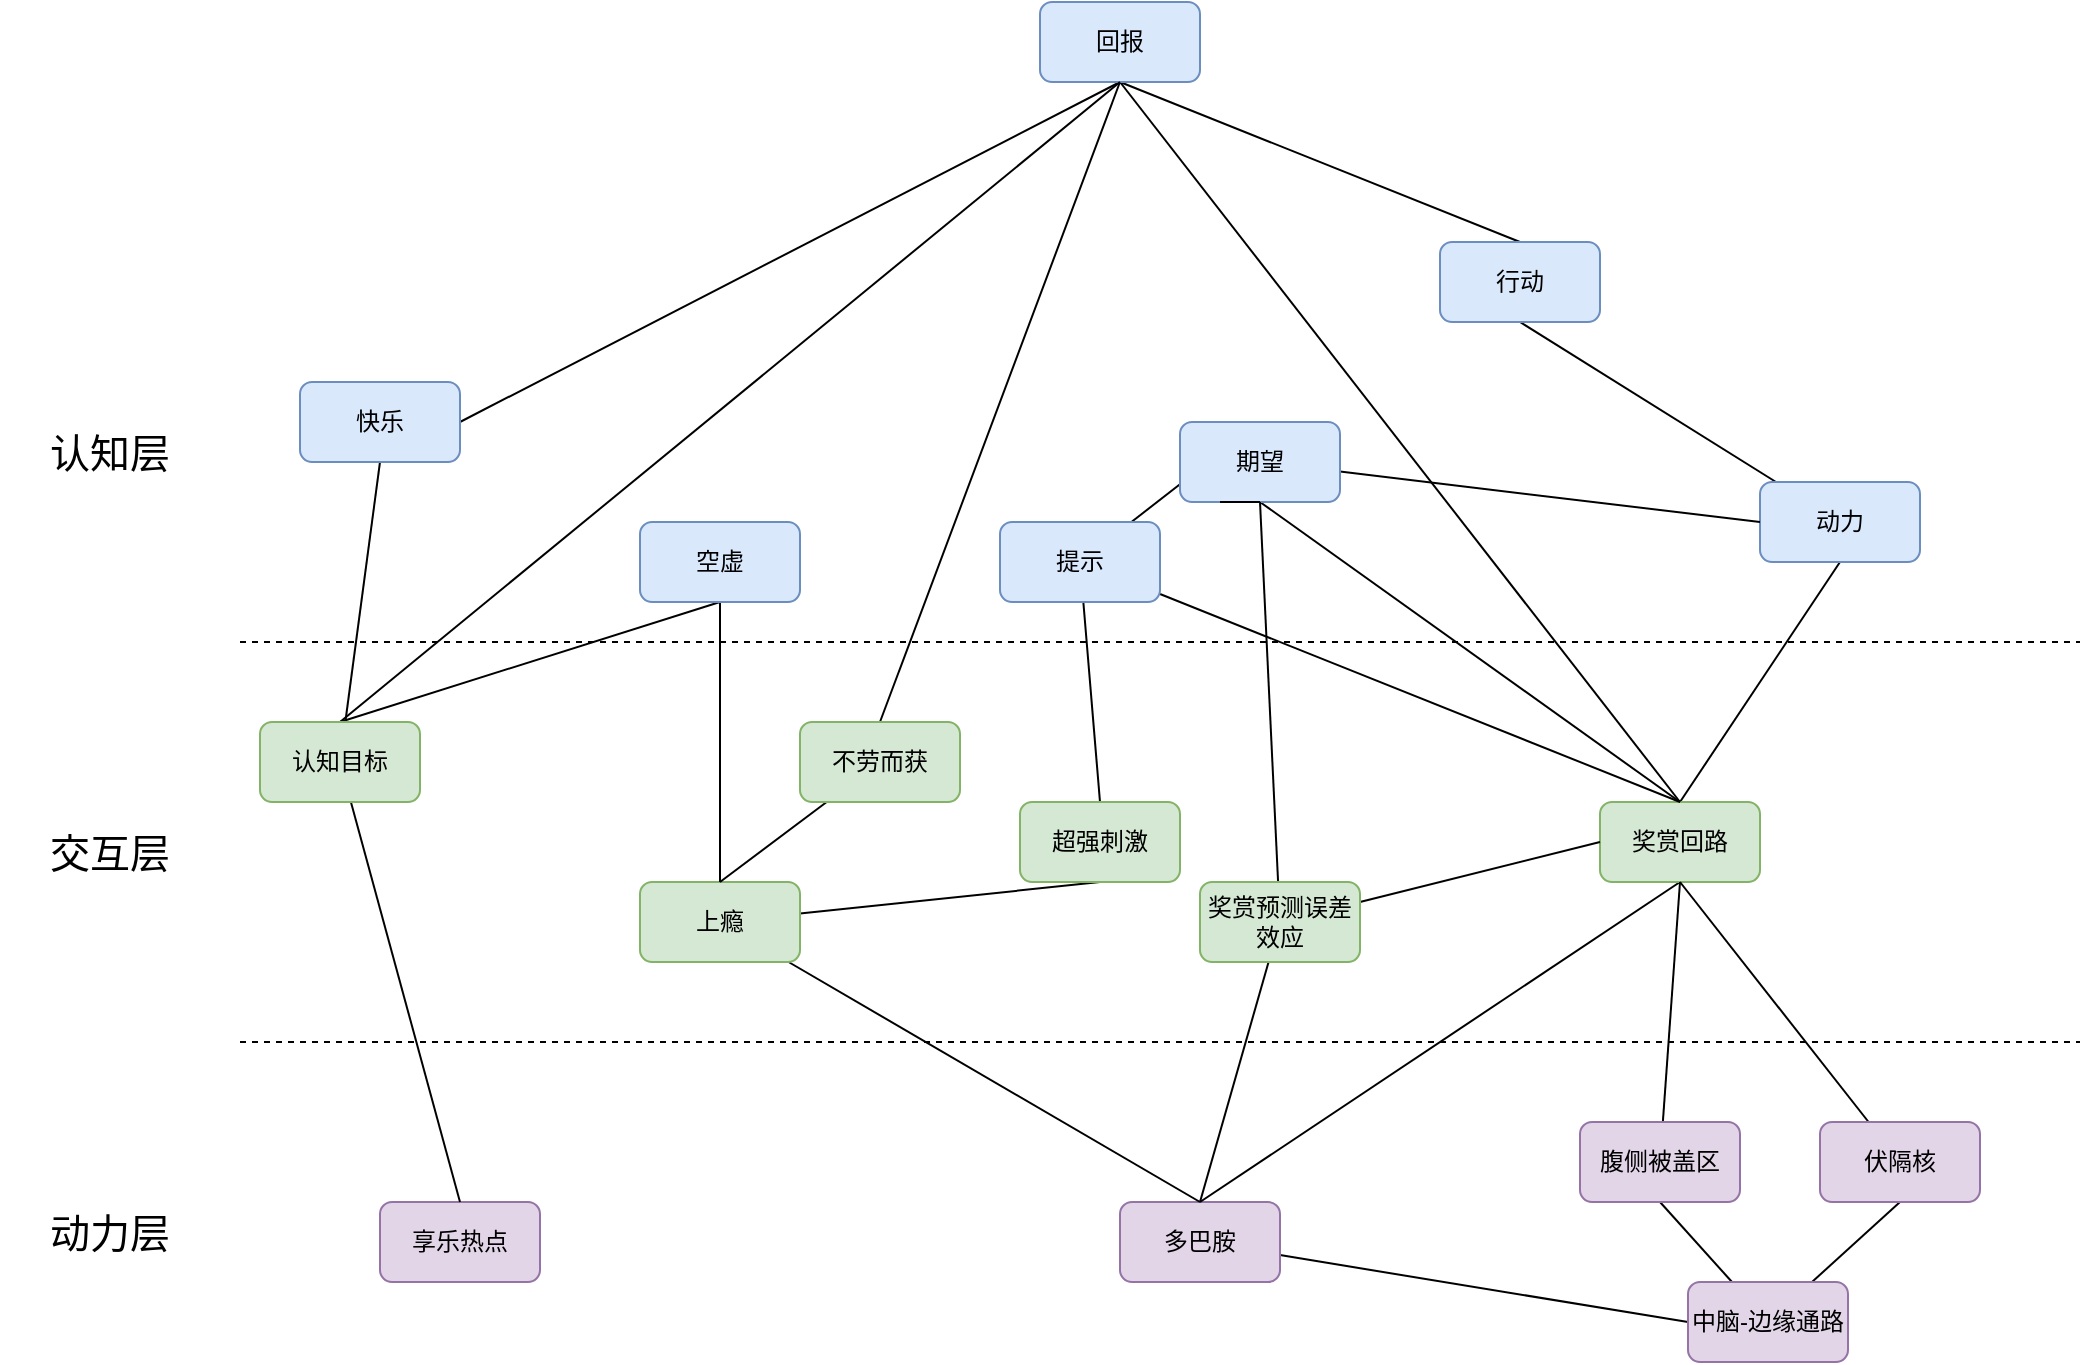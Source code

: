 <mxfile version="23.0.2" type="github">
  <diagram name="第 1 页" id="BO6Gz7mMQsJ_ugK7NcC3">
    <mxGraphModel dx="1434" dy="746" grid="1" gridSize="10" guides="1" tooltips="1" connect="1" arrows="1" fold="1" page="1" pageScale="1" pageWidth="827" pageHeight="1169" math="0" shadow="0">
      <root>
        <mxCell id="0" />
        <mxCell id="1" parent="0" />
        <mxCell id="hUMhWDQroe-k9b-sXjv9-1" value="" style="endArrow=none;dashed=1;html=1;rounded=0;" edge="1" parent="1">
          <mxGeometry width="50" height="50" relative="1" as="geometry">
            <mxPoint x="160" y="440" as="sourcePoint" />
            <mxPoint x="1080" y="440" as="targetPoint" />
          </mxGeometry>
        </mxCell>
        <mxCell id="hUMhWDQroe-k9b-sXjv9-2" value="" style="endArrow=none;dashed=1;html=1;rounded=0;" edge="1" parent="1">
          <mxGeometry width="50" height="50" relative="1" as="geometry">
            <mxPoint x="160" y="640" as="sourcePoint" />
            <mxPoint x="1080" y="640" as="targetPoint" />
          </mxGeometry>
        </mxCell>
        <mxCell id="hUMhWDQroe-k9b-sXjv9-3" value="认知层" style="text;html=1;strokeColor=none;fillColor=none;align=center;verticalAlign=middle;whiteSpace=wrap;rounded=0;fontSize=20;" vertex="1" parent="1">
          <mxGeometry x="40" y="330" width="110" height="30" as="geometry" />
        </mxCell>
        <mxCell id="hUMhWDQroe-k9b-sXjv9-4" value="交互层" style="text;html=1;strokeColor=none;fillColor=none;align=center;verticalAlign=middle;whiteSpace=wrap;rounded=0;fontSize=20;" vertex="1" parent="1">
          <mxGeometry x="40" y="530" width="110" height="30" as="geometry" />
        </mxCell>
        <mxCell id="hUMhWDQroe-k9b-sXjv9-5" value="动力层" style="text;html=1;strokeColor=none;fillColor=none;align=center;verticalAlign=middle;whiteSpace=wrap;rounded=0;fontSize=20;" vertex="1" parent="1">
          <mxGeometry x="40" y="720" width="110" height="30" as="geometry" />
        </mxCell>
        <mxCell id="hUMhWDQroe-k9b-sXjv9-89" style="edgeStyle=none;shape=connector;rounded=0;orthogonalLoop=1;jettySize=auto;html=1;entryX=0;entryY=0.5;entryDx=0;entryDy=0;labelBackgroundColor=default;strokeColor=default;align=center;verticalAlign=middle;fontFamily=Helvetica;fontSize=11;fontColor=default;endArrow=none;endFill=0;" edge="1" parent="1" source="hUMhWDQroe-k9b-sXjv9-9" target="hUMhWDQroe-k9b-sXjv9-39">
          <mxGeometry relative="1" as="geometry" />
        </mxCell>
        <mxCell id="hUMhWDQroe-k9b-sXjv9-9" value="多巴胺" style="rounded=1;whiteSpace=wrap;html=1;fillColor=#e1d5e7;strokeColor=#9673a6;" vertex="1" parent="1">
          <mxGeometry x="600" y="720" width="80" height="40" as="geometry" />
        </mxCell>
        <mxCell id="hUMhWDQroe-k9b-sXjv9-87" style="edgeStyle=none;shape=connector;rounded=0;orthogonalLoop=1;jettySize=auto;html=1;entryX=0.5;entryY=0;entryDx=0;entryDy=0;labelBackgroundColor=default;strokeColor=default;align=center;verticalAlign=middle;fontFamily=Helvetica;fontSize=11;fontColor=default;endArrow=none;endFill=0;exitX=0.5;exitY=1;exitDx=0;exitDy=0;" edge="1" parent="1" source="hUMhWDQroe-k9b-sXjv9-34" target="hUMhWDQroe-k9b-sXjv9-9">
          <mxGeometry relative="1" as="geometry" />
        </mxCell>
        <mxCell id="hUMhWDQroe-k9b-sXjv9-91" style="edgeStyle=none;shape=connector;rounded=0;orthogonalLoop=1;jettySize=auto;html=1;entryX=0.5;entryY=1;entryDx=0;entryDy=0;labelBackgroundColor=default;strokeColor=default;align=center;verticalAlign=middle;fontFamily=Helvetica;fontSize=11;fontColor=default;endArrow=none;endFill=0;exitX=0.5;exitY=0;exitDx=0;exitDy=0;" edge="1" parent="1" source="hUMhWDQroe-k9b-sXjv9-34" target="hUMhWDQroe-k9b-sXjv9-36">
          <mxGeometry relative="1" as="geometry" />
        </mxCell>
        <mxCell id="hUMhWDQroe-k9b-sXjv9-103" style="edgeStyle=none;shape=connector;rounded=0;orthogonalLoop=1;jettySize=auto;html=1;entryX=0.5;entryY=1;entryDx=0;entryDy=0;labelBackgroundColor=default;strokeColor=default;align=center;verticalAlign=middle;fontFamily=Helvetica;fontSize=11;fontColor=default;endArrow=none;endFill=0;exitX=0.5;exitY=0;exitDx=0;exitDy=0;" edge="1" parent="1" source="hUMhWDQroe-k9b-sXjv9-34" target="hUMhWDQroe-k9b-sXjv9-56">
          <mxGeometry relative="1" as="geometry" />
        </mxCell>
        <mxCell id="hUMhWDQroe-k9b-sXjv9-34" value="奖赏回路" style="rounded=1;whiteSpace=wrap;html=1;fillColor=#d5e8d4;strokeColor=#82b366;" vertex="1" parent="1">
          <mxGeometry x="840" y="520" width="80" height="40" as="geometry" />
        </mxCell>
        <mxCell id="hUMhWDQroe-k9b-sXjv9-94" style="edgeStyle=none;shape=connector;rounded=0;orthogonalLoop=1;jettySize=auto;html=1;entryX=0.5;entryY=1;entryDx=0;entryDy=0;labelBackgroundColor=default;strokeColor=default;align=center;verticalAlign=middle;fontFamily=Helvetica;fontSize=11;fontColor=default;endArrow=none;endFill=0;" edge="1" parent="1" source="hUMhWDQroe-k9b-sXjv9-36" target="hUMhWDQroe-k9b-sXjv9-67">
          <mxGeometry relative="1" as="geometry" />
        </mxCell>
        <mxCell id="hUMhWDQroe-k9b-sXjv9-36" value="动力" style="rounded=1;whiteSpace=wrap;html=1;fillColor=#dae8fc;strokeColor=#6c8ebf;" vertex="1" parent="1">
          <mxGeometry x="920" y="360" width="80" height="40" as="geometry" />
        </mxCell>
        <mxCell id="hUMhWDQroe-k9b-sXjv9-44" style="edgeStyle=none;shape=connector;rounded=0;orthogonalLoop=1;jettySize=auto;html=1;entryX=0.5;entryY=1;entryDx=0;entryDy=0;labelBackgroundColor=default;strokeColor=default;align=center;verticalAlign=middle;fontFamily=Helvetica;fontSize=11;fontColor=default;endArrow=none;endFill=0;" edge="1" parent="1" source="hUMhWDQroe-k9b-sXjv9-39" target="hUMhWDQroe-k9b-sXjv9-42">
          <mxGeometry relative="1" as="geometry" />
        </mxCell>
        <mxCell id="hUMhWDQroe-k9b-sXjv9-45" style="edgeStyle=none;shape=connector;rounded=0;orthogonalLoop=1;jettySize=auto;html=1;entryX=0.5;entryY=1;entryDx=0;entryDy=0;labelBackgroundColor=default;strokeColor=default;align=center;verticalAlign=middle;fontFamily=Helvetica;fontSize=11;fontColor=default;endArrow=none;endFill=0;" edge="1" parent="1" source="hUMhWDQroe-k9b-sXjv9-39" target="hUMhWDQroe-k9b-sXjv9-43">
          <mxGeometry relative="1" as="geometry" />
        </mxCell>
        <mxCell id="hUMhWDQroe-k9b-sXjv9-39" value="中脑-边缘通路" style="rounded=1;whiteSpace=wrap;html=1;fillColor=#e1d5e7;strokeColor=#9673a6;" vertex="1" parent="1">
          <mxGeometry x="884" y="760" width="80" height="40" as="geometry" />
        </mxCell>
        <mxCell id="hUMhWDQroe-k9b-sXjv9-46" style="edgeStyle=none;shape=connector;rounded=0;orthogonalLoop=1;jettySize=auto;html=1;entryX=0.5;entryY=1;entryDx=0;entryDy=0;labelBackgroundColor=default;strokeColor=default;align=center;verticalAlign=middle;fontFamily=Helvetica;fontSize=11;fontColor=default;endArrow=none;endFill=0;" edge="1" parent="1" source="hUMhWDQroe-k9b-sXjv9-42" target="hUMhWDQroe-k9b-sXjv9-34">
          <mxGeometry relative="1" as="geometry" />
        </mxCell>
        <mxCell id="hUMhWDQroe-k9b-sXjv9-42" value="腹侧被盖区" style="rounded=1;whiteSpace=wrap;html=1;fillColor=#e1d5e7;strokeColor=#9673a6;" vertex="1" parent="1">
          <mxGeometry x="830" y="680" width="80" height="40" as="geometry" />
        </mxCell>
        <mxCell id="hUMhWDQroe-k9b-sXjv9-47" style="edgeStyle=none;shape=connector;rounded=0;orthogonalLoop=1;jettySize=auto;html=1;entryX=0.5;entryY=1;entryDx=0;entryDy=0;labelBackgroundColor=default;strokeColor=default;align=center;verticalAlign=middle;fontFamily=Helvetica;fontSize=11;fontColor=default;endArrow=none;endFill=0;" edge="1" parent="1" source="hUMhWDQroe-k9b-sXjv9-43" target="hUMhWDQroe-k9b-sXjv9-34">
          <mxGeometry relative="1" as="geometry" />
        </mxCell>
        <mxCell id="hUMhWDQroe-k9b-sXjv9-43" value="伏隔核" style="rounded=1;whiteSpace=wrap;html=1;fillColor=#e1d5e7;strokeColor=#9673a6;" vertex="1" parent="1">
          <mxGeometry x="950" y="680" width="80" height="40" as="geometry" />
        </mxCell>
        <mxCell id="hUMhWDQroe-k9b-sXjv9-90" style="edgeStyle=none;shape=connector;rounded=0;orthogonalLoop=1;jettySize=auto;html=1;entryX=0.5;entryY=0;entryDx=0;entryDy=0;labelBackgroundColor=default;strokeColor=default;align=center;verticalAlign=middle;fontFamily=Helvetica;fontSize=11;fontColor=default;endArrow=none;endFill=0;exitX=0.5;exitY=1;exitDx=0;exitDy=0;" edge="1" parent="1" source="hUMhWDQroe-k9b-sXjv9-51" target="hUMhWDQroe-k9b-sXjv9-34">
          <mxGeometry relative="1" as="geometry" />
        </mxCell>
        <mxCell id="hUMhWDQroe-k9b-sXjv9-93" style="edgeStyle=none;shape=connector;rounded=0;orthogonalLoop=1;jettySize=auto;html=1;entryX=0.5;entryY=0;entryDx=0;entryDy=0;labelBackgroundColor=default;strokeColor=default;align=center;verticalAlign=middle;fontFamily=Helvetica;fontSize=11;fontColor=default;endArrow=none;endFill=0;exitX=0.5;exitY=1;exitDx=0;exitDy=0;" edge="1" parent="1" source="hUMhWDQroe-k9b-sXjv9-51" target="hUMhWDQroe-k9b-sXjv9-67">
          <mxGeometry relative="1" as="geometry" />
        </mxCell>
        <mxCell id="hUMhWDQroe-k9b-sXjv9-95" style="edgeStyle=none;shape=connector;rounded=0;orthogonalLoop=1;jettySize=auto;html=1;entryX=1;entryY=0.5;entryDx=0;entryDy=0;labelBackgroundColor=default;strokeColor=default;align=center;verticalAlign=middle;fontFamily=Helvetica;fontSize=11;fontColor=default;endArrow=none;endFill=0;exitX=0.5;exitY=1;exitDx=0;exitDy=0;" edge="1" parent="1" source="hUMhWDQroe-k9b-sXjv9-51" target="hUMhWDQroe-k9b-sXjv9-76">
          <mxGeometry relative="1" as="geometry" />
        </mxCell>
        <mxCell id="hUMhWDQroe-k9b-sXjv9-102" style="edgeStyle=none;shape=connector;rounded=0;orthogonalLoop=1;jettySize=auto;html=1;labelBackgroundColor=default;strokeColor=default;align=center;verticalAlign=middle;fontFamily=Helvetica;fontSize=11;fontColor=default;endArrow=none;endFill=0;exitX=0.5;exitY=1;exitDx=0;exitDy=0;entryX=0.5;entryY=0;entryDx=0;entryDy=0;" edge="1" parent="1" source="hUMhWDQroe-k9b-sXjv9-51" target="hUMhWDQroe-k9b-sXjv9-112">
          <mxGeometry relative="1" as="geometry">
            <mxPoint x="480" y="520" as="targetPoint" />
          </mxGeometry>
        </mxCell>
        <mxCell id="hUMhWDQroe-k9b-sXjv9-51" value="回报" style="rounded=1;whiteSpace=wrap;html=1;fillColor=#dae8fc;strokeColor=#6c8ebf;" vertex="1" parent="1">
          <mxGeometry x="560" y="120" width="80" height="40" as="geometry" />
        </mxCell>
        <mxCell id="hUMhWDQroe-k9b-sXjv9-58" style="edgeStyle=none;shape=connector;rounded=0;orthogonalLoop=1;jettySize=auto;html=1;entryX=0.5;entryY=0;entryDx=0;entryDy=0;labelBackgroundColor=default;strokeColor=default;align=center;verticalAlign=middle;fontFamily=Helvetica;fontSize=11;fontColor=default;endArrow=none;endFill=0;" edge="1" parent="1" source="hUMhWDQroe-k9b-sXjv9-55" target="hUMhWDQroe-k9b-sXjv9-56">
          <mxGeometry relative="1" as="geometry" />
        </mxCell>
        <mxCell id="hUMhWDQroe-k9b-sXjv9-104" style="edgeStyle=none;shape=connector;rounded=0;orthogonalLoop=1;jettySize=auto;html=1;labelBackgroundColor=default;strokeColor=default;align=center;verticalAlign=middle;fontFamily=Helvetica;fontSize=11;fontColor=default;endArrow=none;endFill=0;entryX=0.5;entryY=0;entryDx=0;entryDy=0;" edge="1" parent="1" source="hUMhWDQroe-k9b-sXjv9-55" target="hUMhWDQroe-k9b-sXjv9-34">
          <mxGeometry relative="1" as="geometry" />
        </mxCell>
        <mxCell id="hUMhWDQroe-k9b-sXjv9-111" style="edgeStyle=none;shape=connector;rounded=0;orthogonalLoop=1;jettySize=auto;html=1;entryX=0.5;entryY=0;entryDx=0;entryDy=0;labelBackgroundColor=default;strokeColor=default;align=center;verticalAlign=middle;fontFamily=Helvetica;fontSize=11;fontColor=default;endArrow=none;endFill=0;" edge="1" parent="1" source="hUMhWDQroe-k9b-sXjv9-55" target="hUMhWDQroe-k9b-sXjv9-109">
          <mxGeometry relative="1" as="geometry" />
        </mxCell>
        <mxCell id="hUMhWDQroe-k9b-sXjv9-55" value="提示" style="rounded=1;whiteSpace=wrap;html=1;fillColor=#dae8fc;strokeColor=#6c8ebf;" vertex="1" parent="1">
          <mxGeometry x="540" y="380" width="80" height="40" as="geometry" />
        </mxCell>
        <mxCell id="hUMhWDQroe-k9b-sXjv9-66" style="edgeStyle=none;shape=connector;rounded=0;orthogonalLoop=1;jettySize=auto;html=1;entryX=0;entryY=0.5;entryDx=0;entryDy=0;labelBackgroundColor=default;strokeColor=default;align=center;verticalAlign=middle;fontFamily=Helvetica;fontSize=11;fontColor=default;endArrow=none;endFill=0;" edge="1" parent="1" source="hUMhWDQroe-k9b-sXjv9-56" target="hUMhWDQroe-k9b-sXjv9-36">
          <mxGeometry relative="1" as="geometry" />
        </mxCell>
        <mxCell id="hUMhWDQroe-k9b-sXjv9-56" value="期望" style="rounded=1;whiteSpace=wrap;html=1;fillColor=#dae8fc;strokeColor=#6c8ebf;" vertex="1" parent="1">
          <mxGeometry x="630" y="330" width="80" height="40" as="geometry" />
        </mxCell>
        <mxCell id="hUMhWDQroe-k9b-sXjv9-63" style="edgeStyle=none;shape=connector;rounded=0;orthogonalLoop=1;jettySize=auto;html=1;entryX=0;entryY=0.5;entryDx=0;entryDy=0;labelBackgroundColor=default;strokeColor=default;align=center;verticalAlign=middle;fontFamily=Helvetica;fontSize=11;fontColor=default;endArrow=none;endFill=0;" edge="1" parent="1" source="hUMhWDQroe-k9b-sXjv9-62" target="hUMhWDQroe-k9b-sXjv9-34">
          <mxGeometry relative="1" as="geometry" />
        </mxCell>
        <mxCell id="hUMhWDQroe-k9b-sXjv9-65" style="edgeStyle=none;shape=connector;rounded=0;orthogonalLoop=1;jettySize=auto;html=1;entryX=0.5;entryY=1;entryDx=0;entryDy=0;labelBackgroundColor=default;strokeColor=default;align=center;verticalAlign=middle;fontFamily=Helvetica;fontSize=11;fontColor=default;endArrow=none;endFill=0;" edge="1" parent="1" source="hUMhWDQroe-k9b-sXjv9-62" target="hUMhWDQroe-k9b-sXjv9-56">
          <mxGeometry relative="1" as="geometry" />
        </mxCell>
        <mxCell id="hUMhWDQroe-k9b-sXjv9-88" style="edgeStyle=none;shape=connector;rounded=0;orthogonalLoop=1;jettySize=auto;html=1;entryX=0.5;entryY=0;entryDx=0;entryDy=0;labelBackgroundColor=default;strokeColor=default;align=center;verticalAlign=middle;fontFamily=Helvetica;fontSize=11;fontColor=default;endArrow=none;endFill=0;" edge="1" parent="1" source="hUMhWDQroe-k9b-sXjv9-62" target="hUMhWDQroe-k9b-sXjv9-9">
          <mxGeometry relative="1" as="geometry" />
        </mxCell>
        <mxCell id="hUMhWDQroe-k9b-sXjv9-62" value="奖赏预测误差效应" style="rounded=1;whiteSpace=wrap;html=1;fillColor=#d5e8d4;strokeColor=#82b366;" vertex="1" parent="1">
          <mxGeometry x="640" y="560" width="80" height="40" as="geometry" />
        </mxCell>
        <mxCell id="hUMhWDQroe-k9b-sXjv9-67" value="行动" style="rounded=1;whiteSpace=wrap;html=1;fillColor=#dae8fc;strokeColor=#6c8ebf;" vertex="1" parent="1">
          <mxGeometry x="760" y="240" width="80" height="40" as="geometry" />
        </mxCell>
        <mxCell id="hUMhWDQroe-k9b-sXjv9-72" value="享乐热点" style="rounded=1;whiteSpace=wrap;html=1;fillColor=#e1d5e7;strokeColor=#9673a6;" vertex="1" parent="1">
          <mxGeometry x="230" y="720" width="80" height="40" as="geometry" />
        </mxCell>
        <mxCell id="hUMhWDQroe-k9b-sXjv9-75" style="edgeStyle=none;shape=connector;rounded=0;orthogonalLoop=1;jettySize=auto;html=1;entryX=0.5;entryY=0;entryDx=0;entryDy=0;labelBackgroundColor=default;strokeColor=default;align=center;verticalAlign=middle;fontFamily=Helvetica;fontSize=11;fontColor=default;endArrow=none;endFill=0;" edge="1" parent="1" source="hUMhWDQroe-k9b-sXjv9-73" target="hUMhWDQroe-k9b-sXjv9-72">
          <mxGeometry relative="1" as="geometry" />
        </mxCell>
        <mxCell id="hUMhWDQroe-k9b-sXjv9-77" style="edgeStyle=none;shape=connector;rounded=0;orthogonalLoop=1;jettySize=auto;html=1;entryX=0.5;entryY=1;entryDx=0;entryDy=0;labelBackgroundColor=default;strokeColor=default;align=center;verticalAlign=middle;fontFamily=Helvetica;fontSize=11;fontColor=default;endArrow=none;endFill=0;" edge="1" parent="1" source="hUMhWDQroe-k9b-sXjv9-73" target="hUMhWDQroe-k9b-sXjv9-76">
          <mxGeometry relative="1" as="geometry" />
        </mxCell>
        <mxCell id="hUMhWDQroe-k9b-sXjv9-96" style="edgeStyle=none;shape=connector;rounded=0;orthogonalLoop=1;jettySize=auto;html=1;entryX=0.5;entryY=1;entryDx=0;entryDy=0;labelBackgroundColor=default;strokeColor=default;align=center;verticalAlign=middle;fontFamily=Helvetica;fontSize=11;fontColor=default;endArrow=none;endFill=0;exitX=0.5;exitY=0;exitDx=0;exitDy=0;" edge="1" parent="1" source="hUMhWDQroe-k9b-sXjv9-73" target="hUMhWDQroe-k9b-sXjv9-51">
          <mxGeometry relative="1" as="geometry" />
        </mxCell>
        <mxCell id="hUMhWDQroe-k9b-sXjv9-108" style="edgeStyle=none;shape=connector;rounded=0;orthogonalLoop=1;jettySize=auto;html=1;entryX=0.5;entryY=1;entryDx=0;entryDy=0;labelBackgroundColor=default;strokeColor=default;align=center;verticalAlign=middle;fontFamily=Helvetica;fontSize=11;fontColor=default;endArrow=none;endFill=0;exitX=0.5;exitY=0;exitDx=0;exitDy=0;" edge="1" parent="1" source="hUMhWDQroe-k9b-sXjv9-73" target="hUMhWDQroe-k9b-sXjv9-105">
          <mxGeometry relative="1" as="geometry" />
        </mxCell>
        <mxCell id="hUMhWDQroe-k9b-sXjv9-73" value="认知目标" style="rounded=1;whiteSpace=wrap;html=1;fillColor=#d5e8d4;strokeColor=#82b366;" vertex="1" parent="1">
          <mxGeometry x="170" y="480" width="80" height="40" as="geometry" />
        </mxCell>
        <mxCell id="hUMhWDQroe-k9b-sXjv9-76" value="快乐" style="rounded=1;whiteSpace=wrap;html=1;fillColor=#dae8fc;strokeColor=#6c8ebf;" vertex="1" parent="1">
          <mxGeometry x="190" y="310" width="80" height="40" as="geometry" />
        </mxCell>
        <mxCell id="hUMhWDQroe-k9b-sXjv9-97" style="edgeStyle=none;shape=connector;rounded=0;orthogonalLoop=1;jettySize=auto;html=1;exitX=0.5;exitY=1;exitDx=0;exitDy=0;entryX=0.25;entryY=1;entryDx=0;entryDy=0;labelBackgroundColor=default;strokeColor=default;align=center;verticalAlign=middle;fontFamily=Helvetica;fontSize=11;fontColor=default;endArrow=none;endFill=0;" edge="1" parent="1" source="hUMhWDQroe-k9b-sXjv9-56" target="hUMhWDQroe-k9b-sXjv9-56">
          <mxGeometry relative="1" as="geometry" />
        </mxCell>
        <mxCell id="hUMhWDQroe-k9b-sXjv9-99" style="edgeStyle=none;shape=connector;rounded=0;orthogonalLoop=1;jettySize=auto;html=1;entryX=0.5;entryY=0;entryDx=0;entryDy=0;labelBackgroundColor=default;strokeColor=default;align=center;verticalAlign=middle;fontFamily=Helvetica;fontSize=11;fontColor=default;endArrow=none;endFill=0;" edge="1" parent="1" source="hUMhWDQroe-k9b-sXjv9-98" target="hUMhWDQroe-k9b-sXjv9-9">
          <mxGeometry relative="1" as="geometry" />
        </mxCell>
        <mxCell id="hUMhWDQroe-k9b-sXjv9-110" style="edgeStyle=none;shape=connector;rounded=0;orthogonalLoop=1;jettySize=auto;html=1;entryX=0.5;entryY=1;entryDx=0;entryDy=0;labelBackgroundColor=default;strokeColor=default;align=center;verticalAlign=middle;fontFamily=Helvetica;fontSize=11;fontColor=default;endArrow=none;endFill=0;" edge="1" parent="1" source="hUMhWDQroe-k9b-sXjv9-98" target="hUMhWDQroe-k9b-sXjv9-109">
          <mxGeometry relative="1" as="geometry" />
        </mxCell>
        <mxCell id="hUMhWDQroe-k9b-sXjv9-98" value="上瘾" style="rounded=1;whiteSpace=wrap;html=1;fillColor=#d5e8d4;strokeColor=#82b366;" vertex="1" parent="1">
          <mxGeometry x="360" y="560" width="80" height="40" as="geometry" />
        </mxCell>
        <mxCell id="hUMhWDQroe-k9b-sXjv9-106" style="edgeStyle=none;shape=connector;rounded=0;orthogonalLoop=1;jettySize=auto;html=1;labelBackgroundColor=default;strokeColor=default;align=center;verticalAlign=middle;fontFamily=Helvetica;fontSize=11;fontColor=default;endArrow=none;endFill=0;entryX=0.5;entryY=0;entryDx=0;entryDy=0;" edge="1" parent="1" source="hUMhWDQroe-k9b-sXjv9-105" target="hUMhWDQroe-k9b-sXjv9-98">
          <mxGeometry relative="1" as="geometry" />
        </mxCell>
        <mxCell id="hUMhWDQroe-k9b-sXjv9-105" value="空虚" style="rounded=1;whiteSpace=wrap;html=1;fillColor=#dae8fc;strokeColor=#6c8ebf;" vertex="1" parent="1">
          <mxGeometry x="360" y="380" width="80" height="40" as="geometry" />
        </mxCell>
        <mxCell id="hUMhWDQroe-k9b-sXjv9-109" value="超强刺激" style="rounded=1;whiteSpace=wrap;html=1;fillColor=#d5e8d4;strokeColor=#82b366;" vertex="1" parent="1">
          <mxGeometry x="550" y="520" width="80" height="40" as="geometry" />
        </mxCell>
        <mxCell id="hUMhWDQroe-k9b-sXjv9-113" style="edgeStyle=none;shape=connector;rounded=0;orthogonalLoop=1;jettySize=auto;html=1;entryX=0.5;entryY=0;entryDx=0;entryDy=0;labelBackgroundColor=default;strokeColor=default;align=center;verticalAlign=middle;fontFamily=Helvetica;fontSize=11;fontColor=default;endArrow=none;endFill=0;" edge="1" parent="1" source="hUMhWDQroe-k9b-sXjv9-112" target="hUMhWDQroe-k9b-sXjv9-98">
          <mxGeometry relative="1" as="geometry" />
        </mxCell>
        <mxCell id="hUMhWDQroe-k9b-sXjv9-112" value="不劳而获" style="rounded=1;whiteSpace=wrap;html=1;fillColor=#d5e8d4;strokeColor=#82b366;" vertex="1" parent="1">
          <mxGeometry x="440" y="480" width="80" height="40" as="geometry" />
        </mxCell>
      </root>
    </mxGraphModel>
  </diagram>
</mxfile>
